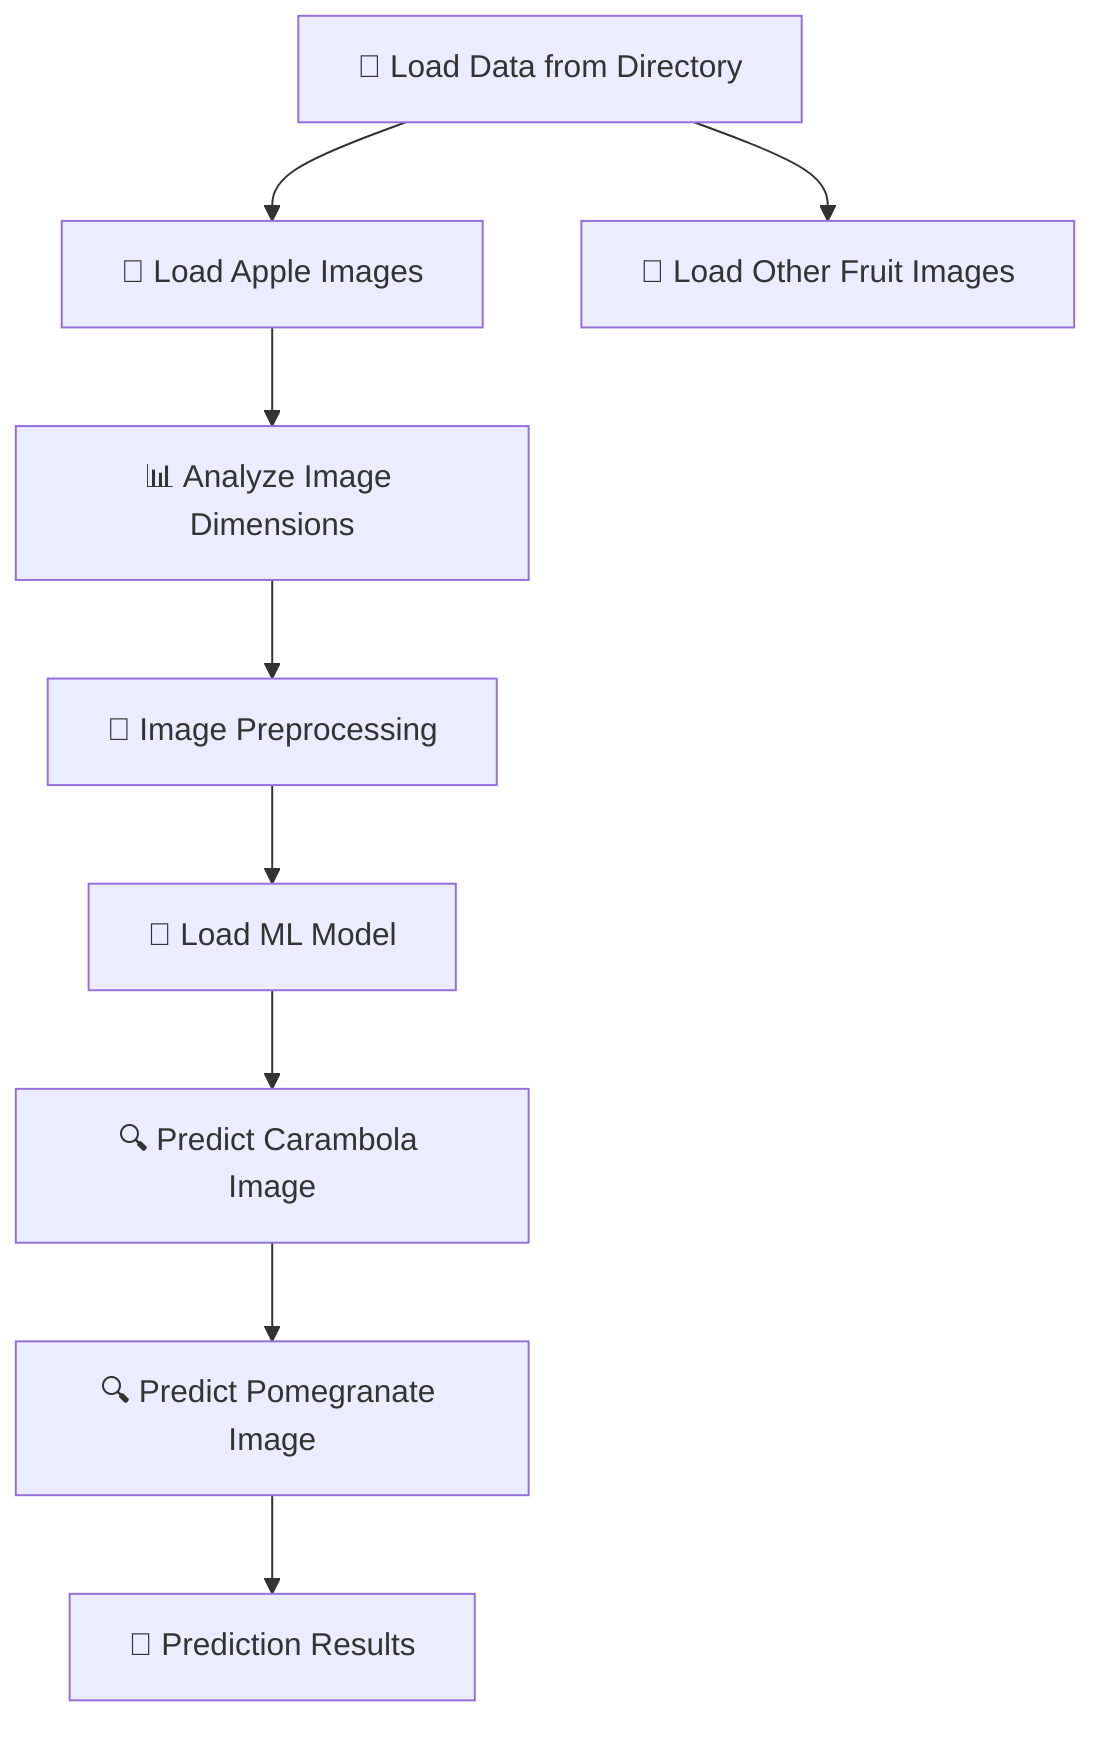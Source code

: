 flowchart TD
    A["📂 Load Data from Directory"] --> B["📁 Load Apple Images"]
    A --> C["📁 Load Other Fruit Images"]
    B --> D["📊 Analyze Image Dimensions"]
    D --> E["🔄 Image Preprocessing"]
    E --> F["🧠 Load ML Model"]
    F --> G["🔍 Predict Carambola Image"]
    G --> H["🔍 Predict Pomegranate Image"]
    H --> I["🎉 Prediction Results"]